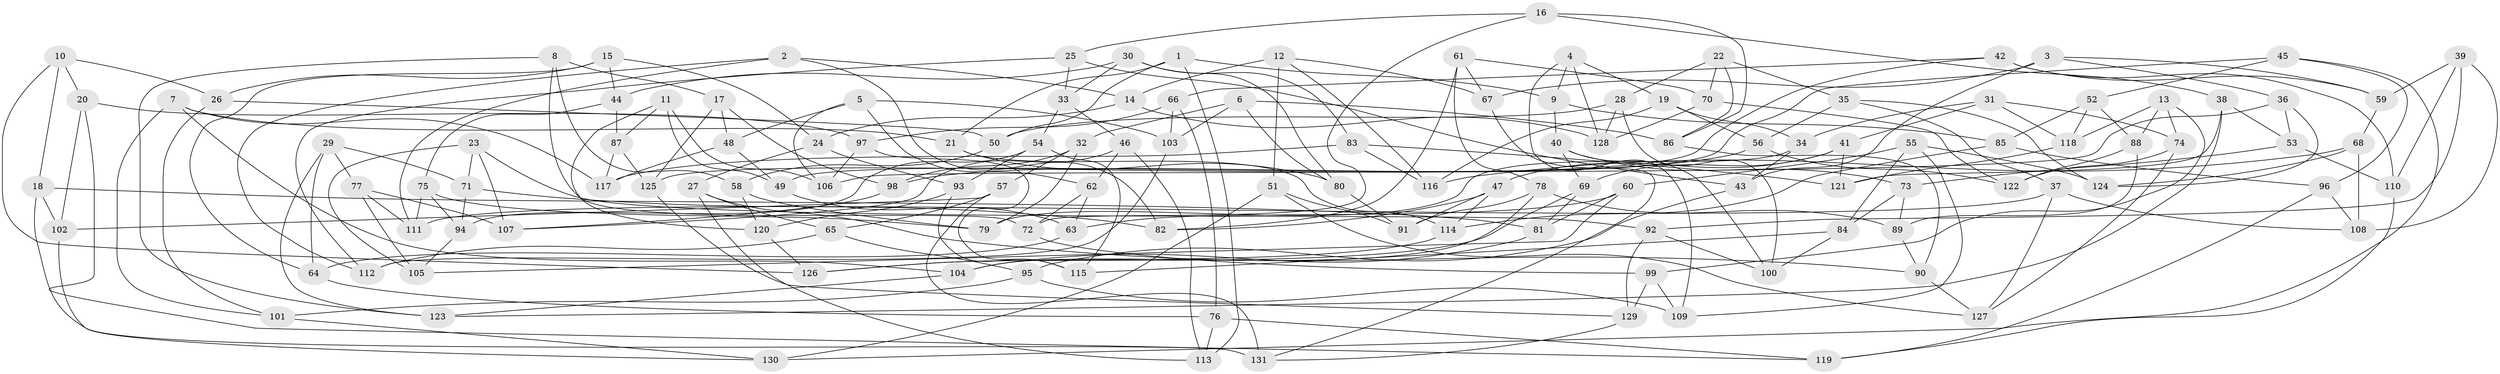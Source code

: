 // Generated by graph-tools (version 1.1) at 2025/38/03/09/25 02:38:07]
// undirected, 131 vertices, 262 edges
graph export_dot {
graph [start="1"]
  node [color=gray90,style=filled];
  1;
  2;
  3;
  4;
  5;
  6;
  7;
  8;
  9;
  10;
  11;
  12;
  13;
  14;
  15;
  16;
  17;
  18;
  19;
  20;
  21;
  22;
  23;
  24;
  25;
  26;
  27;
  28;
  29;
  30;
  31;
  32;
  33;
  34;
  35;
  36;
  37;
  38;
  39;
  40;
  41;
  42;
  43;
  44;
  45;
  46;
  47;
  48;
  49;
  50;
  51;
  52;
  53;
  54;
  55;
  56;
  57;
  58;
  59;
  60;
  61;
  62;
  63;
  64;
  65;
  66;
  67;
  68;
  69;
  70;
  71;
  72;
  73;
  74;
  75;
  76;
  77;
  78;
  79;
  80;
  81;
  82;
  83;
  84;
  85;
  86;
  87;
  88;
  89;
  90;
  91;
  92;
  93;
  94;
  95;
  96;
  97;
  98;
  99;
  100;
  101;
  102;
  103;
  104;
  105;
  106;
  107;
  108;
  109;
  110;
  111;
  112;
  113;
  114;
  115;
  116;
  117;
  118;
  119;
  120;
  121;
  122;
  123;
  124;
  125;
  126;
  127;
  128;
  129;
  130;
  131;
  1 -- 50;
  1 -- 9;
  1 -- 21;
  1 -- 113;
  2 -- 112;
  2 -- 14;
  2 -- 82;
  2 -- 111;
  3 -- 59;
  3 -- 67;
  3 -- 43;
  3 -- 36;
  4 -- 9;
  4 -- 109;
  4 -- 128;
  4 -- 19;
  5 -- 48;
  5 -- 106;
  5 -- 103;
  5 -- 62;
  6 -- 103;
  6 -- 32;
  6 -- 86;
  6 -- 80;
  7 -- 117;
  7 -- 104;
  7 -- 101;
  7 -- 21;
  8 -- 72;
  8 -- 58;
  8 -- 17;
  8 -- 123;
  9 -- 40;
  9 -- 85;
  10 -- 20;
  10 -- 18;
  10 -- 126;
  10 -- 26;
  11 -- 87;
  11 -- 120;
  11 -- 49;
  11 -- 106;
  12 -- 67;
  12 -- 116;
  12 -- 51;
  12 -- 14;
  13 -- 88;
  13 -- 74;
  13 -- 118;
  13 -- 99;
  14 -- 24;
  14 -- 128;
  15 -- 44;
  15 -- 64;
  15 -- 24;
  15 -- 26;
  16 -- 38;
  16 -- 72;
  16 -- 86;
  16 -- 25;
  17 -- 125;
  17 -- 98;
  17 -- 48;
  18 -- 102;
  18 -- 81;
  18 -- 131;
  19 -- 34;
  19 -- 116;
  19 -- 56;
  20 -- 97;
  20 -- 119;
  20 -- 102;
  21 -- 80;
  21 -- 114;
  22 -- 28;
  22 -- 35;
  22 -- 70;
  22 -- 86;
  23 -- 92;
  23 -- 105;
  23 -- 107;
  23 -- 71;
  24 -- 27;
  24 -- 93;
  25 -- 43;
  25 -- 33;
  25 -- 112;
  26 -- 101;
  26 -- 50;
  27 -- 113;
  27 -- 90;
  27 -- 65;
  28 -- 128;
  28 -- 100;
  28 -- 50;
  29 -- 123;
  29 -- 64;
  29 -- 71;
  29 -- 77;
  30 -- 33;
  30 -- 83;
  30 -- 44;
  30 -- 80;
  31 -- 41;
  31 -- 118;
  31 -- 34;
  31 -- 74;
  32 -- 57;
  32 -- 98;
  32 -- 79;
  33 -- 46;
  33 -- 54;
  34 -- 79;
  34 -- 43;
  35 -- 37;
  35 -- 124;
  35 -- 56;
  36 -- 53;
  36 -- 124;
  36 -- 106;
  37 -- 111;
  37 -- 108;
  37 -- 127;
  38 -- 53;
  38 -- 121;
  38 -- 123;
  39 -- 108;
  39 -- 92;
  39 -- 59;
  39 -- 110;
  40 -- 69;
  40 -- 73;
  40 -- 100;
  41 -- 69;
  41 -- 47;
  41 -- 121;
  42 -- 110;
  42 -- 66;
  42 -- 59;
  42 -- 125;
  43 -- 95;
  44 -- 75;
  44 -- 87;
  45 -- 49;
  45 -- 96;
  45 -- 130;
  45 -- 52;
  46 -- 113;
  46 -- 107;
  46 -- 62;
  47 -- 82;
  47 -- 114;
  47 -- 91;
  48 -- 49;
  48 -- 117;
  49 -- 63;
  50 -- 58;
  51 -- 91;
  51 -- 130;
  51 -- 127;
  52 -- 85;
  52 -- 118;
  52 -- 88;
  53 -- 73;
  53 -- 110;
  54 -- 93;
  54 -- 94;
  54 -- 115;
  55 -- 60;
  55 -- 84;
  55 -- 109;
  55 -- 124;
  56 -- 122;
  56 -- 98;
  57 -- 102;
  57 -- 65;
  57 -- 131;
  58 -- 120;
  58 -- 79;
  59 -- 68;
  60 -- 63;
  60 -- 105;
  60 -- 81;
  61 -- 67;
  61 -- 78;
  61 -- 82;
  61 -- 70;
  62 -- 63;
  62 -- 72;
  63 -- 64;
  64 -- 76;
  65 -- 95;
  65 -- 112;
  66 -- 76;
  66 -- 103;
  66 -- 97;
  67 -- 131;
  68 -- 124;
  68 -- 116;
  68 -- 108;
  69 -- 126;
  69 -- 81;
  70 -- 128;
  70 -- 122;
  71 -- 82;
  71 -- 94;
  72 -- 99;
  73 -- 84;
  73 -- 89;
  74 -- 122;
  74 -- 127;
  75 -- 94;
  75 -- 111;
  75 -- 79;
  76 -- 113;
  76 -- 119;
  77 -- 107;
  77 -- 105;
  77 -- 111;
  78 -- 89;
  78 -- 104;
  78 -- 91;
  80 -- 91;
  81 -- 104;
  83 -- 117;
  83 -- 121;
  83 -- 116;
  84 -- 115;
  84 -- 100;
  85 -- 114;
  85 -- 96;
  86 -- 90;
  87 -- 125;
  87 -- 117;
  88 -- 122;
  88 -- 89;
  89 -- 90;
  90 -- 127;
  92 -- 129;
  92 -- 100;
  93 -- 115;
  93 -- 120;
  94 -- 105;
  95 -- 101;
  95 -- 109;
  96 -- 108;
  96 -- 119;
  97 -- 106;
  97 -- 115;
  98 -- 107;
  99 -- 109;
  99 -- 129;
  101 -- 130;
  102 -- 130;
  103 -- 112;
  104 -- 123;
  110 -- 119;
  114 -- 126;
  118 -- 121;
  120 -- 126;
  125 -- 129;
  129 -- 131;
}
